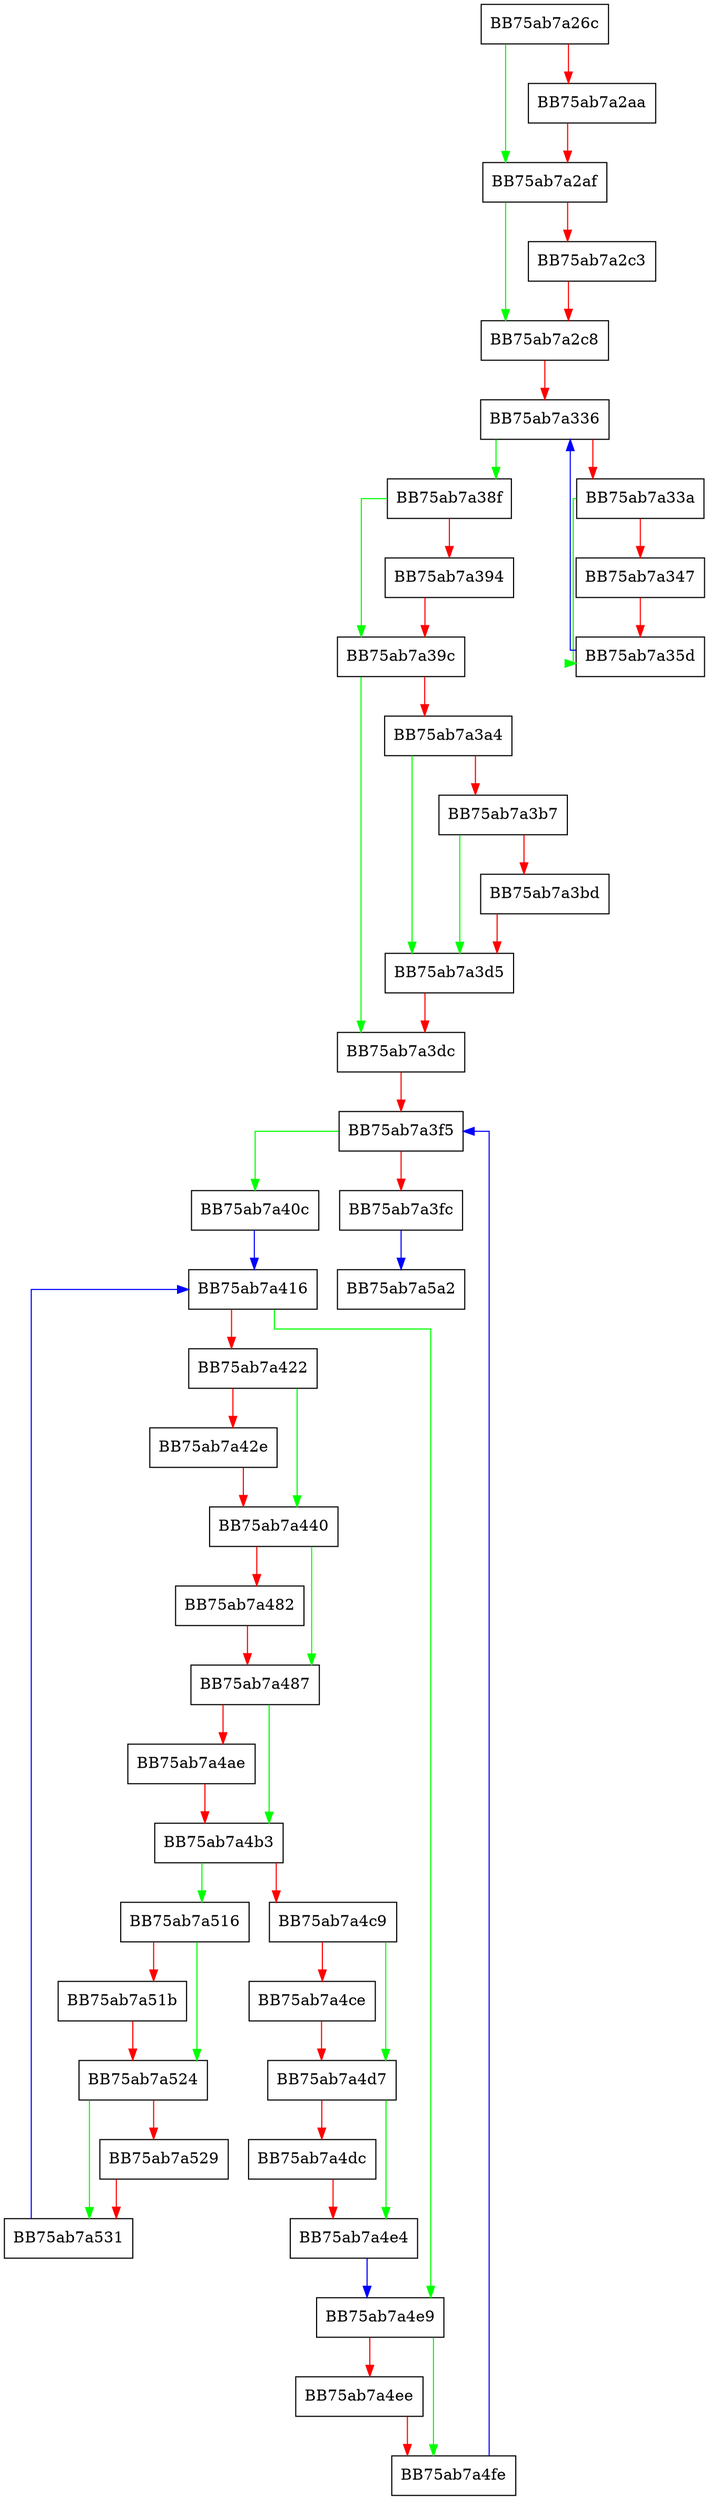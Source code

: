 digraph MergeRescan {
  node [shape="box"];
  graph [splines=ortho];
  BB75ab7a26c -> BB75ab7a2af [color="green"];
  BB75ab7a26c -> BB75ab7a2aa [color="red"];
  BB75ab7a2aa -> BB75ab7a2af [color="red"];
  BB75ab7a2af -> BB75ab7a2c8 [color="green"];
  BB75ab7a2af -> BB75ab7a2c3 [color="red"];
  BB75ab7a2c3 -> BB75ab7a2c8 [color="red"];
  BB75ab7a2c8 -> BB75ab7a336 [color="red"];
  BB75ab7a336 -> BB75ab7a38f [color="green"];
  BB75ab7a336 -> BB75ab7a33a [color="red"];
  BB75ab7a33a -> BB75ab7a35d [color="green"];
  BB75ab7a33a -> BB75ab7a347 [color="red"];
  BB75ab7a347 -> BB75ab7a35d [color="red"];
  BB75ab7a35d -> BB75ab7a336 [color="blue"];
  BB75ab7a38f -> BB75ab7a39c [color="green"];
  BB75ab7a38f -> BB75ab7a394 [color="red"];
  BB75ab7a394 -> BB75ab7a39c [color="red"];
  BB75ab7a39c -> BB75ab7a3dc [color="green"];
  BB75ab7a39c -> BB75ab7a3a4 [color="red"];
  BB75ab7a3a4 -> BB75ab7a3d5 [color="green"];
  BB75ab7a3a4 -> BB75ab7a3b7 [color="red"];
  BB75ab7a3b7 -> BB75ab7a3d5 [color="green"];
  BB75ab7a3b7 -> BB75ab7a3bd [color="red"];
  BB75ab7a3bd -> BB75ab7a3d5 [color="red"];
  BB75ab7a3d5 -> BB75ab7a3dc [color="red"];
  BB75ab7a3dc -> BB75ab7a3f5 [color="red"];
  BB75ab7a3f5 -> BB75ab7a40c [color="green"];
  BB75ab7a3f5 -> BB75ab7a3fc [color="red"];
  BB75ab7a3fc -> BB75ab7a5a2 [color="blue"];
  BB75ab7a40c -> BB75ab7a416 [color="blue"];
  BB75ab7a416 -> BB75ab7a4e9 [color="green"];
  BB75ab7a416 -> BB75ab7a422 [color="red"];
  BB75ab7a422 -> BB75ab7a440 [color="green"];
  BB75ab7a422 -> BB75ab7a42e [color="red"];
  BB75ab7a42e -> BB75ab7a440 [color="red"];
  BB75ab7a440 -> BB75ab7a487 [color="green"];
  BB75ab7a440 -> BB75ab7a482 [color="red"];
  BB75ab7a482 -> BB75ab7a487 [color="red"];
  BB75ab7a487 -> BB75ab7a4b3 [color="green"];
  BB75ab7a487 -> BB75ab7a4ae [color="red"];
  BB75ab7a4ae -> BB75ab7a4b3 [color="red"];
  BB75ab7a4b3 -> BB75ab7a516 [color="green"];
  BB75ab7a4b3 -> BB75ab7a4c9 [color="red"];
  BB75ab7a4c9 -> BB75ab7a4d7 [color="green"];
  BB75ab7a4c9 -> BB75ab7a4ce [color="red"];
  BB75ab7a4ce -> BB75ab7a4d7 [color="red"];
  BB75ab7a4d7 -> BB75ab7a4e4 [color="green"];
  BB75ab7a4d7 -> BB75ab7a4dc [color="red"];
  BB75ab7a4dc -> BB75ab7a4e4 [color="red"];
  BB75ab7a4e4 -> BB75ab7a4e9 [color="blue"];
  BB75ab7a4e9 -> BB75ab7a4fe [color="green"];
  BB75ab7a4e9 -> BB75ab7a4ee [color="red"];
  BB75ab7a4ee -> BB75ab7a4fe [color="red"];
  BB75ab7a4fe -> BB75ab7a3f5 [color="blue"];
  BB75ab7a516 -> BB75ab7a524 [color="green"];
  BB75ab7a516 -> BB75ab7a51b [color="red"];
  BB75ab7a51b -> BB75ab7a524 [color="red"];
  BB75ab7a524 -> BB75ab7a531 [color="green"];
  BB75ab7a524 -> BB75ab7a529 [color="red"];
  BB75ab7a529 -> BB75ab7a531 [color="red"];
  BB75ab7a531 -> BB75ab7a416 [color="blue"];
}